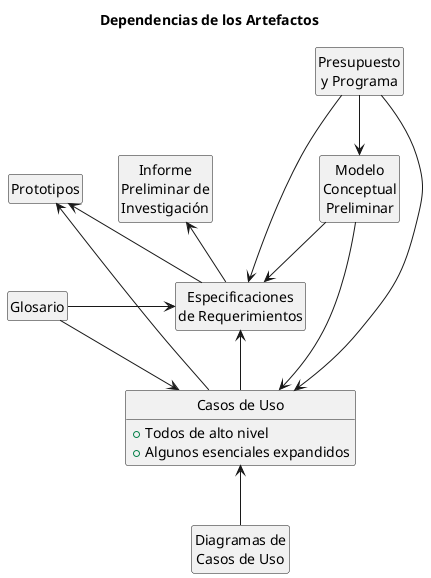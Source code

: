@startuml UML y Patrones (Craig Larman)

' skin rose
skinparam classFontName Calibri
' skinparam shadowing false
hide circle
' skinparam linetype ortho

title Dependencias de los Artefactos

class "Informe\nPreliminar de\nInvestigación"

class Prototipos

class "Presupuesto\ny Programa"

class "Especificaciones\nde Requerimientos"

class "Casos de Uso"
{
    +Todos de alto nivel
    +Algunos esenciales expandidos
}

class "Diagramas de\nCasos de Uso"

class "Modelo\nConceptual\nPreliminar"

class Glosario


hide members
show "Casos de Uso" fields


"Informe\nPreliminar de\nInvestigación" <-- "Especificaciones\nde Requerimientos"

Prototipos <-- "Especificaciones\nde Requerimientos"
Prototipos <-- "Casos de Uso"

"Presupuesto\ny Programa" --> "Especificaciones\nde Requerimientos"
"Presupuesto\ny Programa" --> "Casos de Uso"
"Presupuesto\ny Programa" --> "Modelo\nConceptual\nPreliminar"

"Especificaciones\nde Requerimientos" <-- "Casos de Uso"
"Casos de Uso" <-- "Diagramas de\nCasos de Uso"

"Modelo\nConceptual\nPreliminar" --> "Casos de Uso"
"Modelo\nConceptual\nPreliminar" --> "Especificaciones\nde Requerimientos"

Glosario -> "Casos de Uso"
Glosario -> "Especificaciones\nde Requerimientos"


@enduml